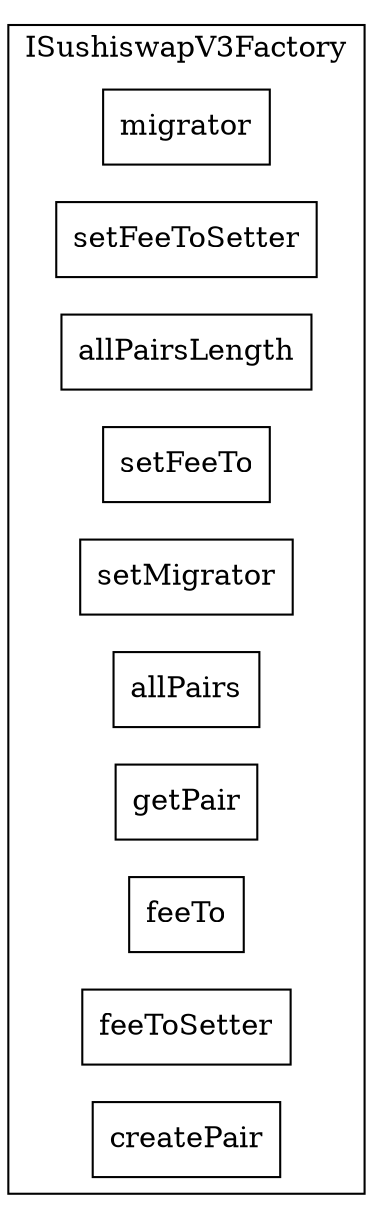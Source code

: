 strict digraph {
rankdir="LR"
node [shape=box]
subgraph cluster_1407_ISushiswapV3Factory {
label = "ISushiswapV3Factory"
"1407_migrator" [label="migrator"]
"1407_setFeeToSetter" [label="setFeeToSetter"]
"1407_allPairsLength" [label="allPairsLength"]
"1407_setFeeTo" [label="setFeeTo"]
"1407_setMigrator" [label="setMigrator"]
"1407_allPairs" [label="allPairs"]
"1407_getPair" [label="getPair"]
"1407_feeTo" [label="feeTo"]
"1407_feeToSetter" [label="feeToSetter"]
"1407_createPair" [label="createPair"]
}subgraph cluster_solidity {
label = "[Solidity]"
}
}